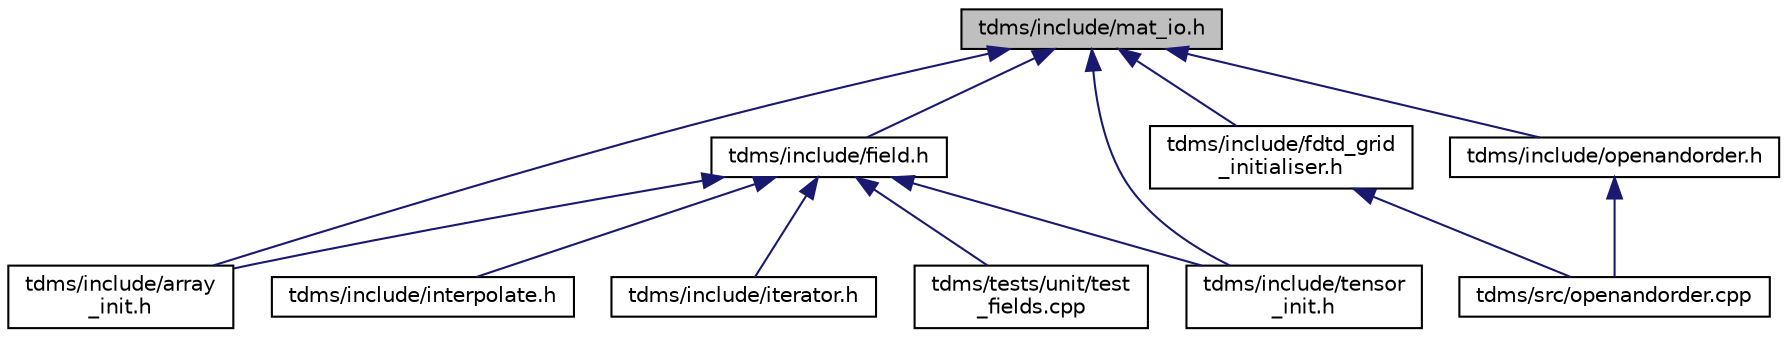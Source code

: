 digraph "tdms/include/mat_io.h"
{
 // LATEX_PDF_SIZE
  edge [fontname="Helvetica",fontsize="10",labelfontname="Helvetica",labelfontsize="10"];
  node [fontname="Helvetica",fontsize="10",shape=record];
  Node1 [label="tdms/include/mat_io.h",height=0.2,width=0.4,color="black", fillcolor="grey75", style="filled", fontcolor="black",tooltip="Includes MATLAB headers for I/O."];
  Node1 -> Node2 [dir="back",color="midnightblue",fontsize="10",style="solid",fontname="Helvetica"];
  Node2 [label="tdms/include/field.h",height=0.2,width=0.4,color="black", fillcolor="white", style="filled",URL="$field_8h.html",tooltip="Classes for the electric and magnetic (split) fields on a grid."];
  Node2 -> Node3 [dir="back",color="midnightblue",fontsize="10",style="solid",fontname="Helvetica"];
  Node3 [label="tdms/include/array\l_init.h",height=0.2,width=0.4,color="black", fillcolor="white", style="filled",URL="$array__init_8h.html",tooltip="A collection of functions for array initialisation given MATLAB pointers."];
  Node2 -> Node4 [dir="back",color="midnightblue",fontsize="10",style="solid",fontname="Helvetica"];
  Node4 [label="tdms/include/interpolate.h",height=0.2,width=0.4,color="black", fillcolor="white", style="filled",URL="$interpolate_8h.html",tooltip="Interpolation of field values within FDTD grid."];
  Node2 -> Node5 [dir="back",color="midnightblue",fontsize="10",style="solid",fontname="Helvetica"];
  Node5 [label="tdms/include/iterator.h",height=0.2,width=0.4,color="black", fillcolor="white", style="filled",URL="$iterator_8h.html",tooltip="The main time propogation algorithm."];
  Node2 -> Node6 [dir="back",color="midnightblue",fontsize="10",style="solid",fontname="Helvetica"];
  Node6 [label="tdms/include/tensor\l_init.h",height=0.2,width=0.4,color="black", fillcolor="white", style="filled",URL="$tensor__init_8h_source.html",tooltip=" "];
  Node2 -> Node7 [dir="back",color="midnightblue",fontsize="10",style="solid",fontname="Helvetica"];
  Node7 [label="tdms/tests/unit/test\l_fields.cpp",height=0.2,width=0.4,color="black", fillcolor="white", style="filled",URL="$test__fields_8cpp.html",tooltip="Test of the Field class and subclasses."];
  Node1 -> Node3 [dir="back",color="midnightblue",fontsize="10",style="solid",fontname="Helvetica"];
  Node1 -> Node8 [dir="back",color="midnightblue",fontsize="10",style="solid",fontname="Helvetica"];
  Node8 [label="tdms/include/fdtd_grid\l_initialiser.h",height=0.2,width=0.4,color="black", fillcolor="white", style="filled",URL="$fdtd__grid__initialiser_8h.html",tooltip="Initialisation of the FDTD grid."];
  Node8 -> Node9 [dir="back",color="midnightblue",fontsize="10",style="solid",fontname="Helvetica"];
  Node9 [label="tdms/src/openandorder.cpp",height=0.2,width=0.4,color="black", fillcolor="white", style="filled",URL="$openandorder_8cpp.html",tooltip="Launch and file IO."];
  Node1 -> Node10 [dir="back",color="midnightblue",fontsize="10",style="solid",fontname="Helvetica"];
  Node10 [label="tdms/include/openandorder.h",height=0.2,width=0.4,color="black", fillcolor="white", style="filled",URL="$openandorder_8h.html",tooltip="Launch TDMS and file IO."];
  Node10 -> Node9 [dir="back",color="midnightblue",fontsize="10",style="solid",fontname="Helvetica"];
  Node1 -> Node6 [dir="back",color="midnightblue",fontsize="10",style="solid",fontname="Helvetica"];
}
